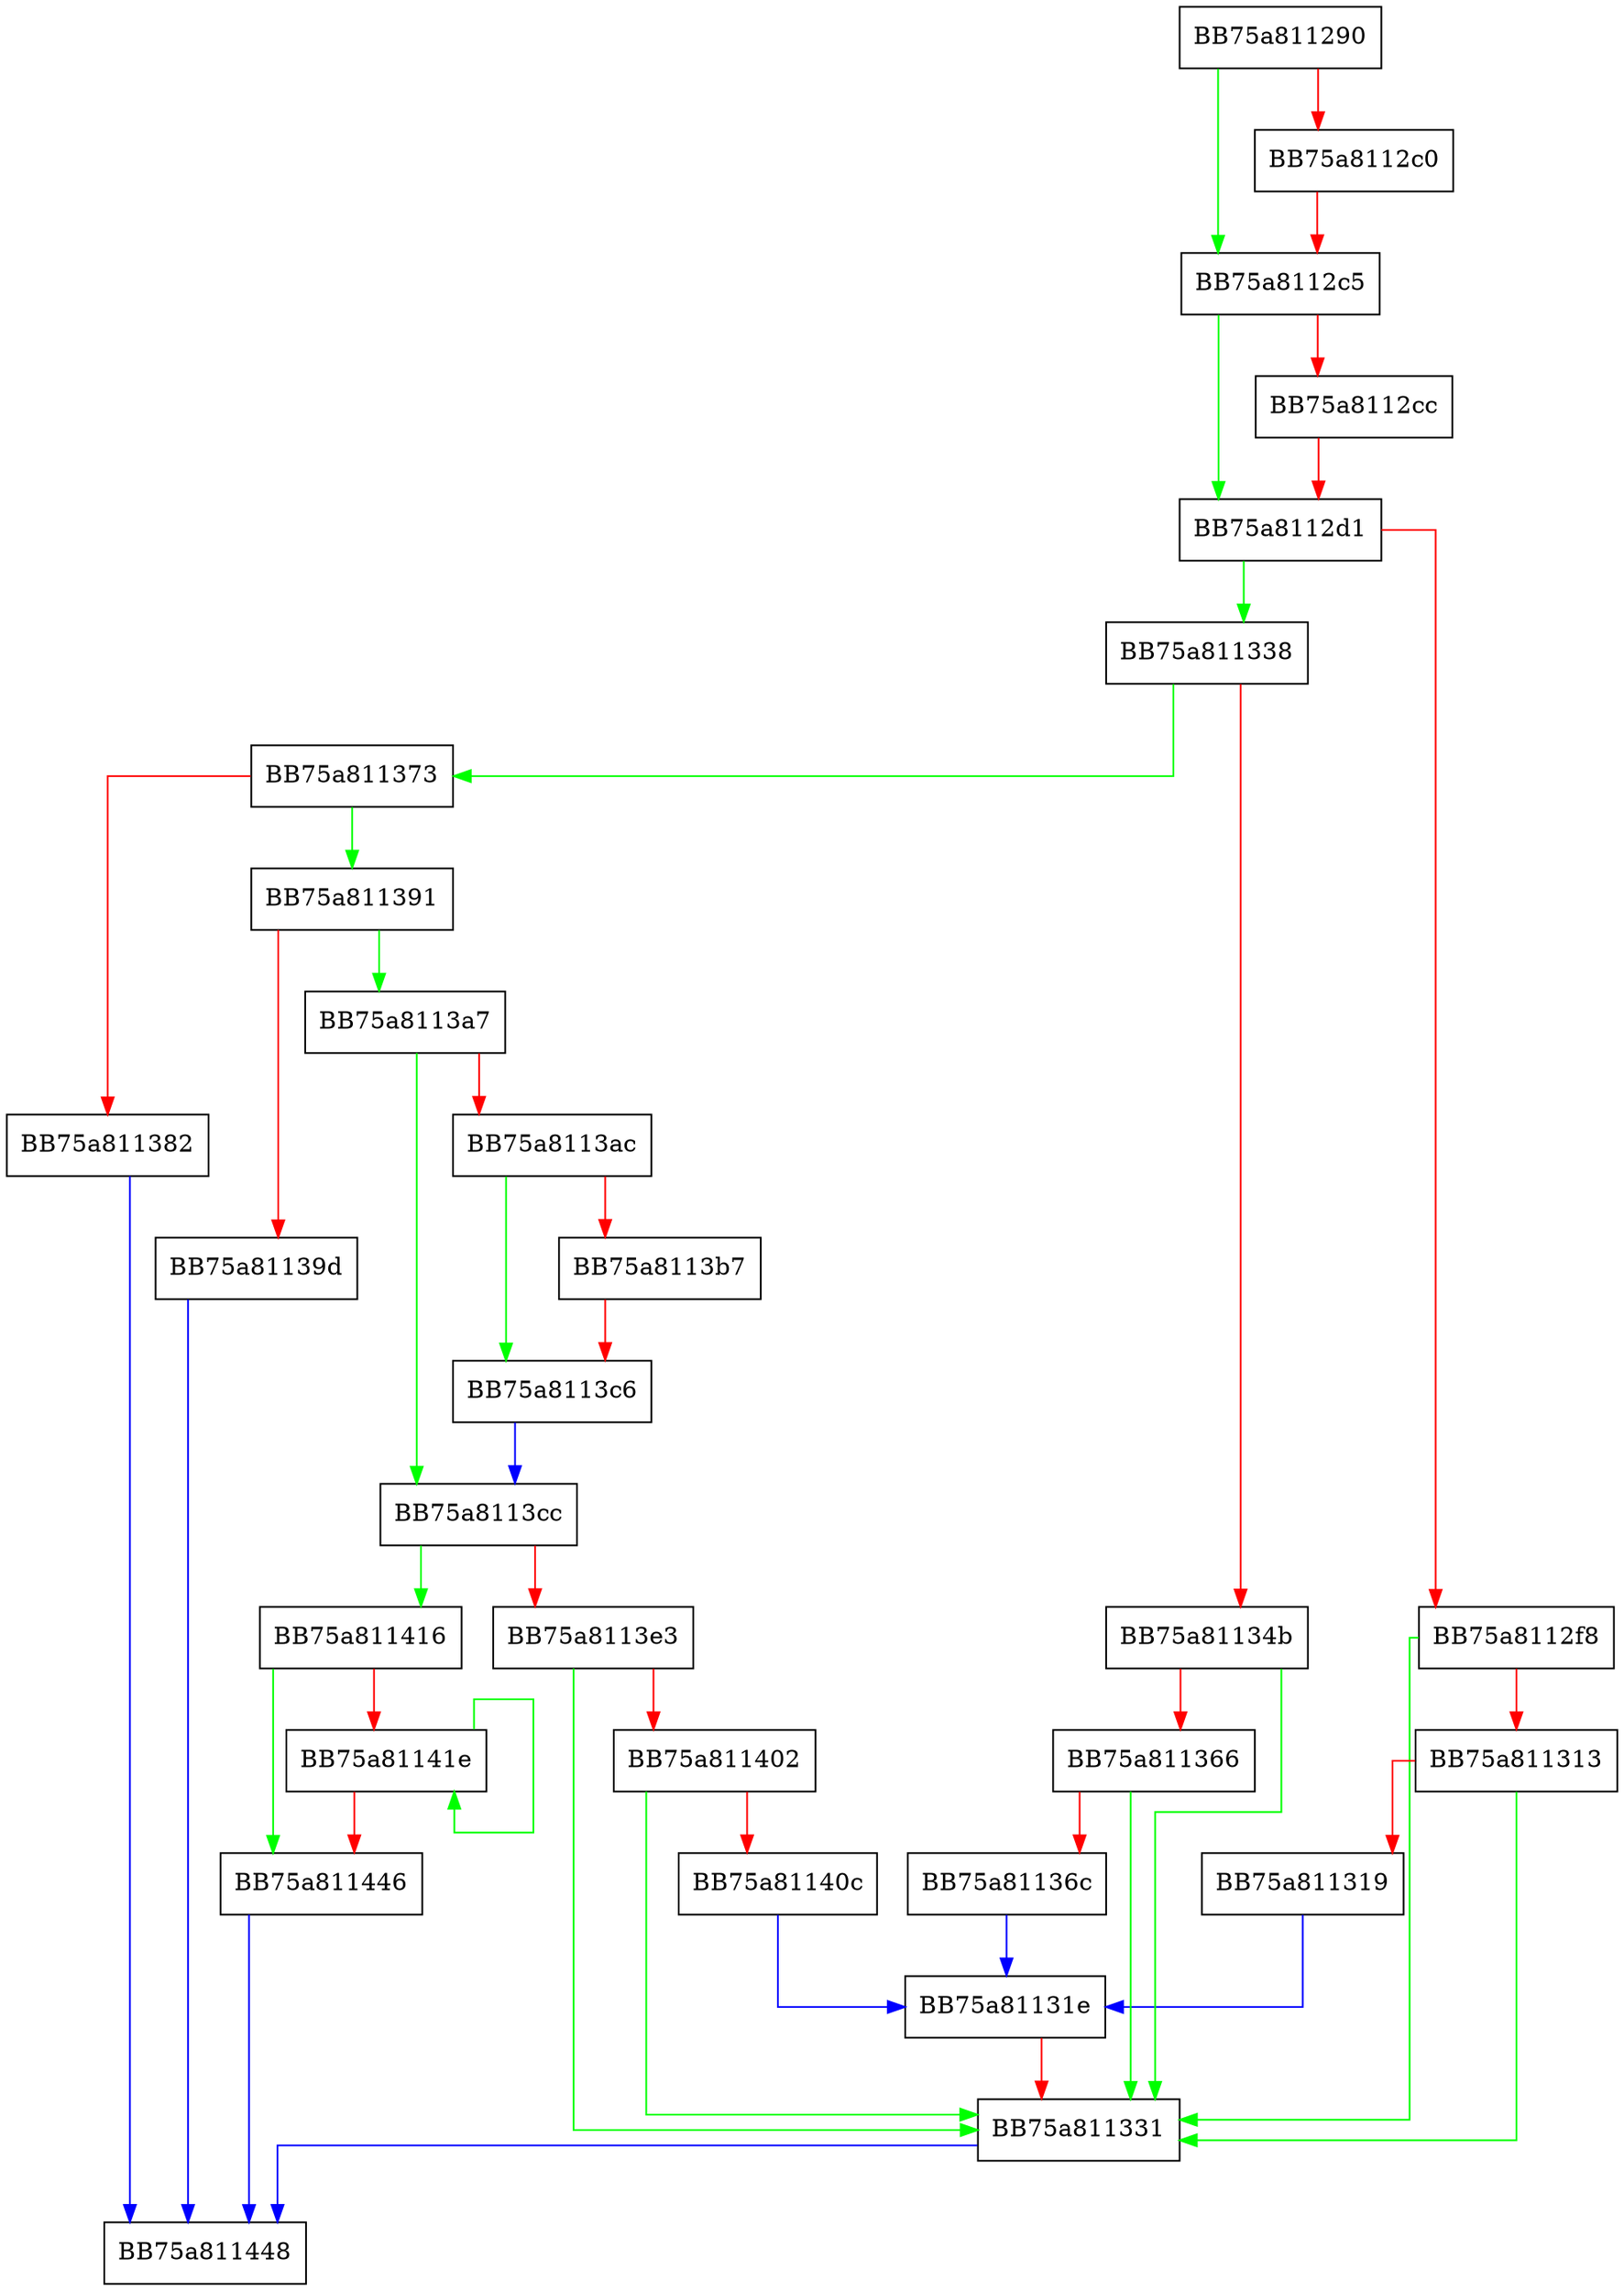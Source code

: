 digraph Skip {
  node [shape="box"];
  graph [splines=ortho];
  BB75a811290 -> BB75a8112c5 [color="green"];
  BB75a811290 -> BB75a8112c0 [color="red"];
  BB75a8112c0 -> BB75a8112c5 [color="red"];
  BB75a8112c5 -> BB75a8112d1 [color="green"];
  BB75a8112c5 -> BB75a8112cc [color="red"];
  BB75a8112cc -> BB75a8112d1 [color="red"];
  BB75a8112d1 -> BB75a811338 [color="green"];
  BB75a8112d1 -> BB75a8112f8 [color="red"];
  BB75a8112f8 -> BB75a811331 [color="green"];
  BB75a8112f8 -> BB75a811313 [color="red"];
  BB75a811313 -> BB75a811331 [color="green"];
  BB75a811313 -> BB75a811319 [color="red"];
  BB75a811319 -> BB75a81131e [color="blue"];
  BB75a81131e -> BB75a811331 [color="red"];
  BB75a811331 -> BB75a811448 [color="blue"];
  BB75a811338 -> BB75a811373 [color="green"];
  BB75a811338 -> BB75a81134b [color="red"];
  BB75a81134b -> BB75a811331 [color="green"];
  BB75a81134b -> BB75a811366 [color="red"];
  BB75a811366 -> BB75a811331 [color="green"];
  BB75a811366 -> BB75a81136c [color="red"];
  BB75a81136c -> BB75a81131e [color="blue"];
  BB75a811373 -> BB75a811391 [color="green"];
  BB75a811373 -> BB75a811382 [color="red"];
  BB75a811382 -> BB75a811448 [color="blue"];
  BB75a811391 -> BB75a8113a7 [color="green"];
  BB75a811391 -> BB75a81139d [color="red"];
  BB75a81139d -> BB75a811448 [color="blue"];
  BB75a8113a7 -> BB75a8113cc [color="green"];
  BB75a8113a7 -> BB75a8113ac [color="red"];
  BB75a8113ac -> BB75a8113c6 [color="green"];
  BB75a8113ac -> BB75a8113b7 [color="red"];
  BB75a8113b7 -> BB75a8113c6 [color="red"];
  BB75a8113c6 -> BB75a8113cc [color="blue"];
  BB75a8113cc -> BB75a811416 [color="green"];
  BB75a8113cc -> BB75a8113e3 [color="red"];
  BB75a8113e3 -> BB75a811331 [color="green"];
  BB75a8113e3 -> BB75a811402 [color="red"];
  BB75a811402 -> BB75a811331 [color="green"];
  BB75a811402 -> BB75a81140c [color="red"];
  BB75a81140c -> BB75a81131e [color="blue"];
  BB75a811416 -> BB75a811446 [color="green"];
  BB75a811416 -> BB75a81141e [color="red"];
  BB75a81141e -> BB75a81141e [color="green"];
  BB75a81141e -> BB75a811446 [color="red"];
  BB75a811446 -> BB75a811448 [color="blue"];
}